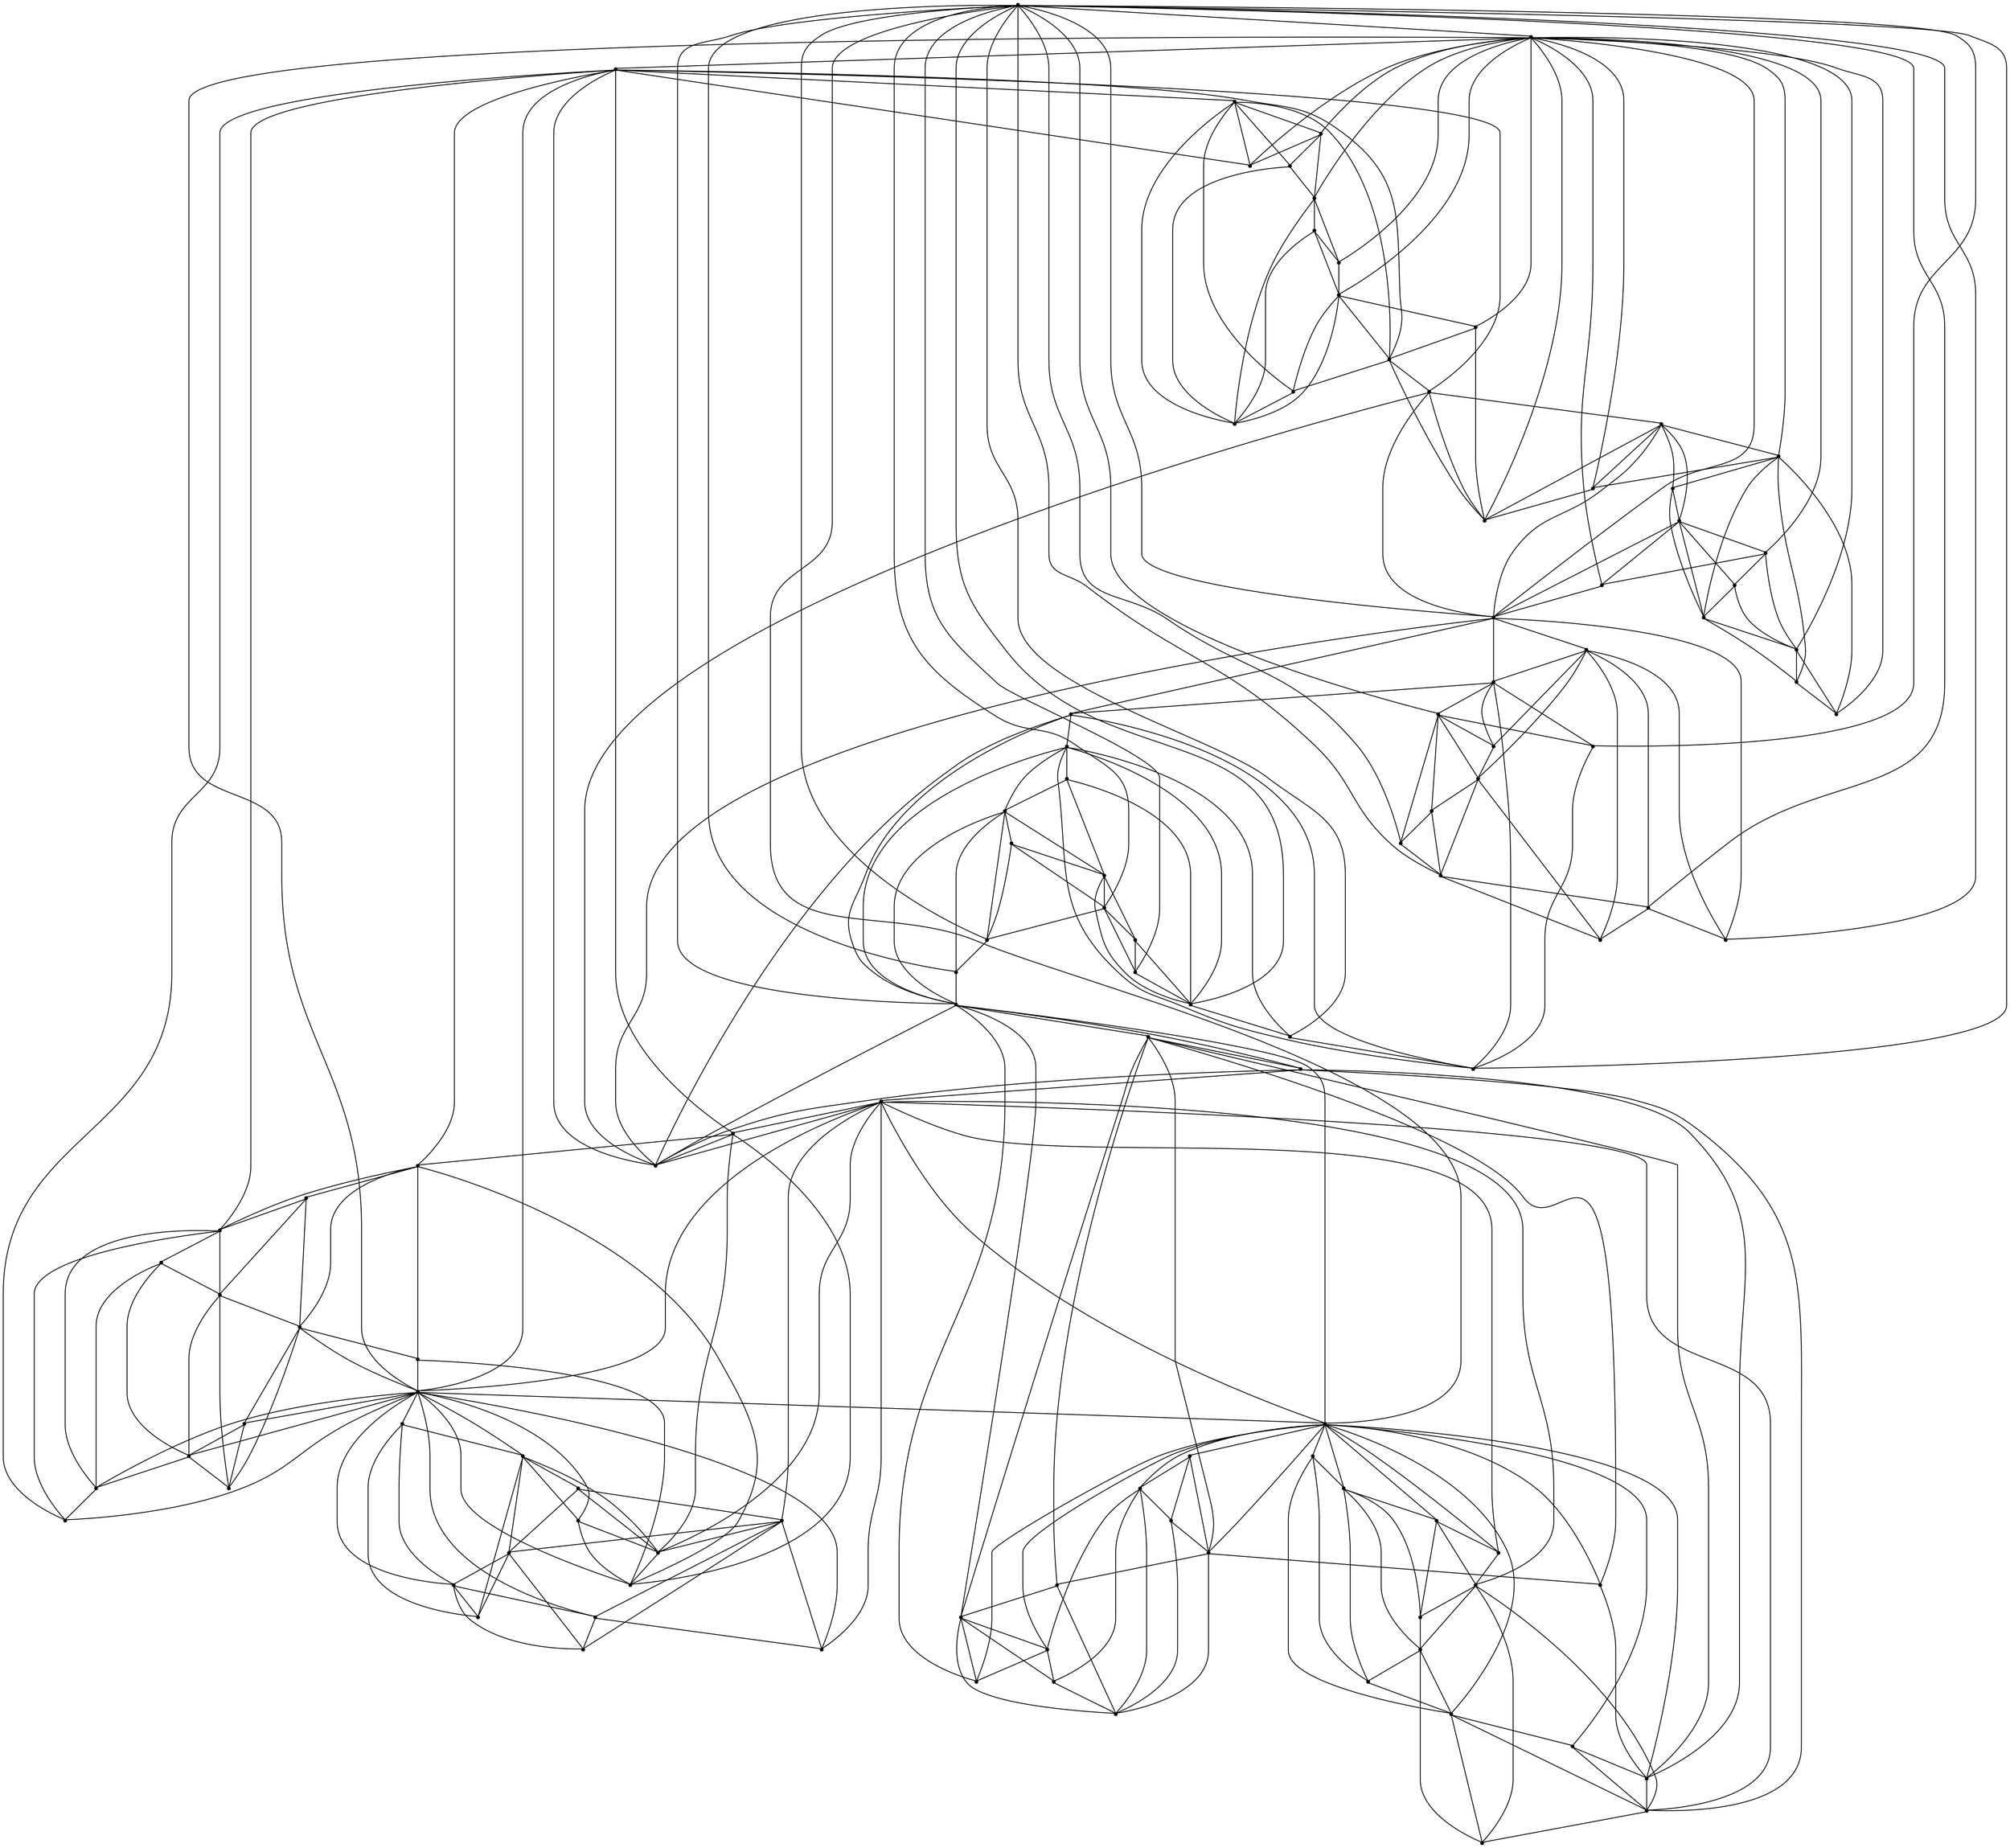 graph {
  node [shape=point,comment="{\"directed\":false,\"doi\":\"10.1007/978-3-642-36763-2_19\",\"figure\":\"5\"}"]

  v0 [pos="1236.9542728284093,649.4700076902077"]
  v1 [pos="1566.4417699261212,978.7738308458378"]
  v2 [pos="1236.9542728284093,1308.077940150586"]
  v3 [pos="907.5292546532414,978.7738626401842"]
  v4 [pos="1405.3881588809818,1147.6764796264283"]
  v5 [pos="1498.8931472736535,1010.4041184884657"]
  v6 [pos="1405.2005948650337,810.6213060815237"]
  v7 [pos="1499.9564341917403,947.5187164915608"]
  v8 [pos="1478.378301217286,964.1466509860444"]
  v9 [pos="1482.8816190764394,923.5150023254844"]
  v10 [pos="1465.931889054542,898.6357990349984"]
  v11 [pos="1478.3783012172862,993.4012650604029"]
  v12 [pos="1482.8816190764394,1034.032913720963"]
  v13 [pos="1465.931889054542,1057.7868515011678"]
  v14 [pos="1481.9434172517563,938.1421821852778"]
  v15 [pos="1481.7557259874939,1019.4054795063979"]
  v16 [pos="1462.5544642843342,942.6429898716298"]
  v17 [pos="1450.1705310441346,922.3897368152034"]
  v18 [pos="1462.5544642843342,1016.0299373303269"]
  v19 [pos="1450.1705310441348,1035.158179231244"]
  v20 [pos="1465.931889054542,972.0227464936958"]
  v21 [pos="1451.2962968847658,978.7738308458379"]
  v22 [pos="1465.931889054542,985.5251695527518"]
  v23 [pos="1464.8059959655964,1075.789827891804"]
  v24 [pos="1464.8059959655964,880.6328385415356"]
  v25 [pos="1471.8111429411333,933.6416288536975"]
  v26 [pos="1469.5594840115564,922.3897368152034"]
  v27 [pos="1471.5609727543263,1023.9062871927499"]
  v28 [pos="1469.3093138247496,1035.158179231244"]
  v29 [pos="1443.4156815037193,963.0213854757635"]
  v30 [pos="1443.4156815037193,994.5265305706838"]
  v31 [pos="1436.5982257924452,978.7738308458379"]
  v32 [pos="1293.4325465938857,765.7391348300268"]
  v33 [pos="1252.7782370096756,772.4902191821689"]
  v34 [pos="1236.9542728284093,779.2413035343109"]
  v35 [pos="1334.0868561780958,751.0491293416078"]
  v36 [pos="1335.2126220187267,1206.498818499186"]
  v37 [pos="1293.432419345571,1191.8088130107672"]
  v38 [pos="1315.9487541447083,749.8615469122449"]
  v39 [pos="1317.1369989078837,1207.623829654695"]
  v40 [pos="1282.174379194317,744.235473715612"]
  v41 [pos="1251.65234392073,737.48438936347"]
  v42 [pos="1293.4325465938855,746.486004736174"]
  v43 [pos="1282.1743791943172,1213.4373623181177"]
  v44 [pos="1251.65234392073,1220.0633041225522"]
  v45 [pos="1293.432419345571,1211.1870856523274"]
  v46 [pos="1292.3066535049402,732.9838360318897"]
  v47 [pos="1292.30665350494,1224.564111808904"]
  v48 [pos="1252.7781097613608,1185.057728658625"]
  v49 [pos="1277.6085824126194,1223.6265601201844"]
  v50 [pos="1277.6085824126194,734.1088471873989"]
  v51 [pos="1268.539595020083,716.9811055664004"]
  v52 [pos="1268.226818662417,1241.566965236967"]
  v53 [pos="1236.9542728284093,1192.934078521048"]
  v54 [pos="1273.105264553466,1204.2482874786242"]
  v55 [pos="1274.2311576424117,753.2996603621696"]
  v56 [pos="1243.7717285396836,1207.623829654695"]
  v57 [pos="1243.7717285396836,749.8615469122449"]
  v58 [pos="1236.9542728284093,764.6138693197458"]
  v59 [pos="1068.770572868683,809.4962949260146"]
  v60 [pos="1205.7443331652605,715.980982603827"]
  v61 [pos="1221.1304358954576,772.4902191821689"]
  v62 [pos="1236.9542728284093,1178.306644306483"]
  v63 [pos="1236.9542728284093,978.7739739203969"]
  v64 [pos="1205.3689506367355,1240.5668422743936"]
  v65 [pos="1068.395190340158,1147.426448885785"]
  v66 [pos="1230.199423287994,749.8615469122449"]
  v67 [pos="1230.199423287994,1207.623829654695"]
  v68 [pos="1221.1303086471428,1185.057728658625"]
  v69 [pos="1222.2562017360888,1220.0633041225522"]
  v70 [pos="1199.739866936951,1204.2482874786242"]
  v71 [pos="1180.4759990629327,1191.8088130107672"]
  v72 [pos="1200.8657600258969,753.2996603621698"]
  v73 [pos="1180.4761263112475,765.7391348300268"]
  v74 [pos="1222.2562017360885,737.48438936347"]
  v75 [pos="1191.7966453850458,1213.3122197704101"]
  v76 [pos="1181.6018921518785,1224.5641118089043"]
  v77 [pos="1191.7967726333607,744.1105855226763"]
  v78 [pos="1181.6018921518785,732.9838360318897"]
  v79 [pos="1156.8340256714791,749.8615469122449"]
  v80 [pos="1157.95979151211,1207.6238296546953"]
  v81 [pos="1180.4759990629327,1211.0619431046198"]
  v82 [pos="1196.3624421667434,1223.4388462986233"]
  v83 [pos="1196.3625694150583,733.9213877206093"]
  v84 [pos="1180.4761263112475,746.3608621884664"]
  v85 [pos="1139.8216894787229,1206.498818499186"]
  v86 [pos="1138.6959236380917,751.049129341608"]
  v87 [pos="1030.5554703239582,963.0214172701101"]
  v88 [pos="1023.7380782368411,922.38976860955"]
  v89 [pos="1038.3736067824602,978.3989437066051"]
  v90 [pos="1030.5554703239582,994.5265623650303"]
  v91 [pos="1022.6122487720528,978.7738626401842"]
  v92 [pos="1002.3476365266496,933.6416606480441"]
  v93 [pos="991.0895327512383,923.5147797650593"]
  v94 [pos="1011.3541449966415,941.5177561556952"]
  v95 [pos="995.5927869862343,964.1464284256192"]
  v96 [pos="1002.0974663398428,1023.9063189870963"]
  v97 [pos="991.0895327512383,1034.0329455153094"]
  v98 [pos="1011.3541449966415,1014.9049579691641"]
  v99 [pos="995.5927869862343,993.4012968547495"]
  v100 [pos="1004.5992318320689,922.38976860955"]
  v101 [pos="1007.9767202264339,899.761096339626"]
  v102 [pos="992.2153622160266,938.1422139796241"]
  v103 [pos="975.078004554024,947.1438293523281"]
  v104 [pos="991.9651284050624,1019.4055113007444"]
  v105 [pos="974.0147176359374,1010.0289769944612"]
  v106 [pos="1023.7380782368411,1035.1582110255904"]
  v107 [pos="1004.3490616452619,1035.1582110255904"]
  v108 [pos="1007.9767202264339,1058.9121488057954"]
  v109 [pos="1009.1024860670649,881.7581040518166"]
  v110 [pos="1009.1024860670649,1076.9148708416596"]
  v111 [pos="1007.9767202264338,972.0227782880422"]
  v112 [pos="1007.9767202264339,985.5249469923264"]

  v0 -- v1 [id="-1",pos="1236.9542728284093,649.4700076902077 1399.0878403208685,690.1850847159062 1525.7123838362063,816.739174229361 1566.4417699261212,978.7738308458378"]
  v3 -- v65 [id="-2",pos="907.5292546532414,978.7738626401842 1068.395190340158,1147.426448885785 1068.395190340158,1147.426448885785 1068.395190340158,1147.426448885785"]
  v3 -- v59 [id="-3",pos="907.5292546532414,978.7738626401842 1068.770572868683,809.4962949260146 1068.770572868683,809.4962949260146 1068.770572868683,809.4962949260146"]
  v3 -- v103 [id="-4",pos="907.5292546532414,978.7738626401842 975.078004554024,947.1438293523281 975.078004554024,947.1438293523281 975.078004554024,947.1438293523281"]
  v3 -- v105 [id="-5",pos="907.5292546532414,978.7738626401842 974.0147176359374,1010.0289769944612 974.0147176359374,1010.0289769944612 974.0147176359374,1010.0289769944612"]
  v105 -- v99 [id="-6",pos="974.0147176359374,1010.0289769944612 995.5927869862343,993.4012968547495 995.5927869862343,993.4012968547495 995.5927869862343,993.4012968547495"]
  v105 -- v97 [id="-7",pos="974.0147176359374,1010.0289769944612 991.0895327512383,1034.0329455153094 991.0895327512383,1034.0329455153094 991.0895327512383,1034.0329455153094"]
  v97 -- v108 [id="-8",pos="991.0895327512383,1034.0329455153094 1007.9767202264339,1058.9121488057954 1007.9767202264339,1058.9121488057954 1007.9767202264339,1058.9121488057954"]
  v103 -- v93 [id="-9",pos="975.078004554024,947.1438293523281 991.0895327512383,923.5147797650593 991.0895327512383,923.5147797650593 991.0895327512383,923.5147797650593"]
  v93 -- v101 [id="-10",pos="991.0895327512383,923.5147797650593 1007.9767202264339,899.761096339626 1007.9767202264339,899.761096339626 1007.9767202264339,899.761096339626"]
  v103 -- v95 [id="-11",pos="975.078004554024,947.1438293523281 995.5927869862343,964.1464284256192 995.5927869862343,964.1464284256192 995.5927869862343,964.1464284256192"]
  v97 -- v104 [id="-12",pos="991.0895327512383,1034.0329455153094 991.9651284050624,1019.4055113007444 991.9651284050624,1019.4055113007444 991.9651284050624,1019.4055113007444"]
  v104 -- v99 [id="-13",pos="991.9651284050624,1019.4055113007444 995.5927869862343,993.4012968547495 995.5927869862343,993.4012968547495 995.5927869862343,993.4012968547495"]
  v93 -- v102 [id="-14",pos="991.0895327512383,923.5147797650593 992.2153622160266,938.1422139796241 992.2153622160266,938.1422139796241 992.2153622160266,938.1422139796241"]
  v102 -- v95 [id="-15",pos="992.2153622160266,938.1422139796241 995.5927869862343,964.1464284256192 995.5927869862343,964.1464284256192 995.5927869862343,964.1464284256192"]
  v93 -- v3 [id="-16",pos="991.0895327512383,923.5147797650593 907.5292546532414,978.7738626401842 907.5292546532414,978.7738626401842 907.5292546532414,978.7738626401842"]
  v97 -- v3 [id="-17",pos="991.0895327512383,1034.0329455153094 907.5292546532414,978.7738626401842 907.5292546532414,978.7738626401842 907.5292546532414,978.7738626401842"]
  v99 -- v112 [id="-18",pos="995.5927869862343,993.4012968547495 1007.9767202264339,985.5249469923264 1007.9767202264339,985.5249469923264 1007.9767202264339,985.5249469923264"]
  v112 -- v91 [id="-19",pos="1007.9767202264339,985.5249469923264 1022.6122487720528,978.7738626401842 1022.6122487720528,978.7738626401842 1022.6122487720528,978.7738626401842"]
  v95 -- v111 [id="-20",pos="995.5927869862343,964.1464284256192 1007.9767202264338,972.0227782880422 1007.9767202264338,972.0227782880422 1007.9767202264338,972.0227782880422"]
  v111 -- v91 [id="-21",pos="1007.9767202264338,972.0227782880422 1022.6122487720528,978.7738626401842 1022.6122487720528,978.7738626401842 1022.6122487720528,978.7738626401842"]
  v99 -- v98 [id="-22",pos="995.5927869862343,993.4012968547495 1011.3541449966415,1014.9049579691641 1011.3541449966415,1014.9049579691641 1011.3541449966415,1014.9049579691641"]
  v98 -- v106 [id="-23",pos="1011.3541449966415,1014.9049579691641 1023.7380782368411,1035.1582110255904 1023.7380782368411,1035.1582110255904 1023.7380782368411,1035.1582110255904"]
  v95 -- v94 [id="-24",pos="995.5927869862343,964.1464284256192 1011.3541449966415,941.5177561556952 1011.3541449966415,941.5177561556952 1011.3541449966415,941.5177561556952"]
  v94 -- v88 [id="-25",pos="1011.3541449966415,941.5177561556952 1023.7380782368411,922.38976860955 1023.7380782368411,922.38976860955 1023.7380782368411,922.38976860955"]
  v99 -- v3 [id="-26",pos="995.5927869862343,993.4012968547495 907.5292546532414,978.7738626401842 907.5292546532414,978.7738626401842 907.5292546532414,978.7738626401842"]
  v95 -- v3 [id="-27",pos="995.5927869862343,964.1464284256192 907.5292546532414,978.7738626401842 907.5292546532414,978.7738626401842 907.5292546532414,978.7738626401842"]
  v110 -- v65 [id="-28",pos="1009.1024860670649,1076.9148708416596 1068.395190340158,1147.426448885785 1068.395190340158,1147.426448885785 1068.395190340158,1147.426448885785"]
  v108 -- v110 [id="-29",pos="1007.9767202264339,1058.9121488057954 1009.1024860670649,1076.9148708416596 1009.1024860670649,1076.9148708416596 1009.1024860670649,1076.9148708416596"]
  v108 -- v107 [id="-30",pos="1007.9767202264339,1058.9121488057954 1004.3490616452619,1035.1582110255904 1004.3490616452619,1035.1582110255904 1004.3490616452619,1035.1582110255904"]
  v107 -- v96 [id="-31",pos="1004.3490616452619,1035.1582110255904 1002.0974663398428,1023.9063189870963 1002.0974663398428,1023.9063189870963 1002.0974663398428,1023.9063189870963"]
  v96 -- v99 [id="-32",pos="1002.0974663398428,1023.9063189870963 995.5927869862343,993.4012968547495 995.5927869862343,993.4012968547495 995.5927869862343,993.4012968547495"]
  v112 -- v3 [id="-33",pos="1007.9767202264339,985.5249469923264 907.5292546532414,978.7738626401842 907.5292546532414,978.7738626401842 907.5292546532414,978.7738626401842"]
  v112 -- v90 [id="-34",pos="1007.9767202264339,985.5249469923264 1030.5554703239582,994.5265623650303 1030.5554703239582,994.5265623650303 1030.5554703239582,994.5265623650303"]
  v111 -- v3 [id="-35",pos="1007.9767202264338,972.0227782880422 907.5292546532414,978.7738626401842 907.5292546532414,978.7738626401842 907.5292546532414,978.7738626401842"]
  v111 -- v87 [id="-36",pos="1007.9767202264338,972.0227782880422 1030.5554703239582,963.0214172701101 1030.5554703239582,963.0214172701101 1030.5554703239582,963.0214172701101"]
  v101 -- v100 [id="-37",pos="1007.9767202264339,899.761096339626 1004.5992318320689,922.38976860955 1004.5992318320689,922.38976860955 1004.5992318320689,922.38976860955"]
  v100 -- v92 [id="-38",pos="1004.5992318320689,922.38976860955 1002.3476365266496,933.6416606480441 1002.3476365266496,933.6416606480441 1002.3476365266496,933.6416606480441"]
  v92 -- v95 [id="-39",pos="1002.3476365266496,933.6416606480441 995.5927869862343,964.1464284256192 995.5927869862343,964.1464284256192 995.5927869862343,964.1464284256192"]
  v101 -- v109 [id="-40",pos="1007.9767202264339,899.761096339626 1009.1024860670649,881.7581040518166 1009.1024860670649,881.7581040518166 1009.1024860670649,881.7581040518166"]
  v101 -- v3 [id="-41",pos="1007.9767202264339,899.761096339626 907.5292546532414,978.7738626401842 907.5292546532414,978.7738626401842 907.5292546532414,978.7738626401842"]
  v109 -- v59 [id="-42",pos="1009.1024860670649,881.7581040518166 1068.770572868683,809.4962949260146 1068.770572868683,809.4962949260146 1068.770572868683,809.4962949260146"]
  v109 -- v3 [id="-43",pos="1009.1024860670649,881.7581040518166 907.5292546532414,978.7738626401842 907.5292546532414,978.7738626401842 907.5292546532414,978.7738626401842"]
  v110 -- v106 [id="-44",pos="1009.1024860670649,1076.9148708416596 1023.7380782368411,1035.1582110255904 1023.7380782368411,1035.1582110255904 1023.7380782368411,1035.1582110255904"]
  v110 -- v3 [id="-45",pos="1009.1024860670649,1076.9148708416596 907.5292546532414,978.7738626401842 907.5292546532414,978.7738626401842 907.5292546532414,978.7738626401842"]
  v108 -- v3 [id="-46",pos="1007.9767202264339,1058.9121488057954 907.5292546532414,978.7738626401842 907.5292546532414,978.7738626401842 907.5292546532414,978.7738626401842"]
  v109 -- v88 [id="-47",pos="1009.1024860670649,881.7581040518166 1023.7380782368411,922.38976860955 1023.7380782368411,922.38976860955 1023.7380782368411,922.38976860955"]
  v91 -- v3 [id="-48",pos="1022.6122487720528,978.7738626401842 907.5292546532414,978.7738626401842 907.5292546532414,978.7738626401842 907.5292546532414,978.7738626401842"]
  v91 -- v89 [id="-49",pos="1022.6122487720528,978.7738626401842 1038.3736067824602,978.3989437066051 1038.3736067824602,978.3989437066051 1038.3736067824602,978.3989437066051"]
  v91 -- v90 [id="-50",pos="1022.6122487720528,978.7738626401842 1030.5554703239582,994.5265623650303 1030.5554703239582,994.5265623650303 1030.5554703239582,994.5265623650303"]
  v106 -- v65 [id="-51",pos="1023.7380782368411,1035.1582110255904 1068.395190340158,1147.426448885785 1068.395190340158,1147.426448885785 1068.395190340158,1147.426448885785"]
  v106 -- v108 [id="-52",pos="1023.7380782368411,1035.1582110255904 1007.9767202264339,1058.9121488057954 1007.9767202264339,1058.9121488057954 1007.9767202264339,1058.9121488057954"]
  v106 -- v107 [id="-53",pos="1023.7380782368411,1035.1582110255904 1004.3490616452619,1035.1582110255904 1004.3490616452619,1035.1582110255904 1004.3490616452619,1035.1582110255904"]
  v107 -- v97 [id="-54",pos="1004.3490616452619,1035.1582110255904 991.0895327512383,1034.0329455153094 991.0895327512383,1034.0329455153094 991.0895327512383,1034.0329455153094"]
  v106 -- v90 [id="-55",pos="1023.7380782368411,1035.1582110255904 1030.5554703239582,994.5265623650303 1030.5554703239582,994.5265623650303 1030.5554703239582,994.5265623650303"]
  v106 -- v96 [id="-56",pos="1023.7380782368411,1035.1582110255904 1002.0974663398428,1023.9063189870963 1002.0974663398428,1023.9063189870963 1002.0974663398428,1023.9063189870963"]
  v96 -- v104 [id="-57",pos="1002.0974663398428,1023.9063189870963 991.9651284050624,1019.4055113007444 991.9651284050624,1019.4055113007444 991.9651284050624,1019.4055113007444"]
  v104 -- v105 [id="-58",pos="991.9651284050624,1019.4055113007444 974.0147176359374,1010.0289769944612 974.0147176359374,1010.0289769944612 974.0147176359374,1010.0289769944612"]
  v88 -- v92 [id="-59",pos="1023.7380782368411,922.38976860955 1002.3476365266496,933.6416606480441 1002.3476365266496,933.6416606480441 1002.3476365266496,933.6416606480441"]
  v92 -- v102 [id="-60",pos="1002.3476365266496,933.6416606480441 992.2153622160266,938.1422139796241 992.2153622160266,938.1422139796241 992.2153622160266,938.1422139796241"]
  v102 -- v103 [id="-61",pos="992.2153622160266,938.1422139796241 975.078004554024,947.1438293523281 975.078004554024,947.1438293523281 975.078004554024,947.1438293523281"]
  v88 -- v87 [id="-62",pos="1023.7380782368411,922.38976860955 1030.5554703239582,963.0214172701101 1030.5554703239582,963.0214172701101 1030.5554703239582,963.0214172701101"]
  v88 -- v101 [id="-63",pos="1023.7380782368411,922.38976860955 1007.9767202264339,899.761096339626 1007.9767202264339,899.761096339626 1007.9767202264339,899.761096339626"]
  v88 -- v100 [id="-64",pos="1023.7380782368411,922.38976860955 1004.5992318320689,922.38976860955 1004.5992318320689,922.38976860955 1004.5992318320689,922.38976860955"]
  v100 -- v93 [id="-65",pos="1004.5992318320689,922.38976860955 991.0895327512383,923.5147797650593 991.0895327512383,923.5147797650593 991.0895327512383,923.5147797650593"]
  v90 -- v65 [id="-66",pos="1030.5554703239582,994.5265623650303 1068.395190340158,1147.426448885785 1068.395190340158,1147.426448885785 1068.395190340158,1147.426448885785"]
  v87 -- v89 [id="-67",pos="1030.5554703239582,963.0214172701101 1038.3736067824602,978.3989437066051 1038.3736067824602,978.3989437066051 1038.3736067824602,978.3989437066051"]
  v90 -- v99 [id="-68",pos="1030.5554703239582,994.5265623650303 995.5927869862343,993.4012968547495 995.5927869862343,993.4012968547495 995.5927869862343,993.4012968547495"]
  v90 -- v98 [id="-69",pos="1030.5554703239582,994.5265623650303 1011.3541449966415,1014.9049579691641 1011.3541449966415,1014.9049579691641 1011.3541449966415,1014.9049579691641"]
  v98 -- v96 [id="-70",pos="1011.3541449966415,1014.9049579691641 1002.0974663398428,1023.9063189870963 1002.0974663398428,1023.9063189870963 1002.0974663398428,1023.9063189870963"]
  v96 -- v97 [id="-71",pos="1002.0974663398428,1023.9063189870963 991.0895327512383,1034.0329455153094 991.0895327512383,1034.0329455153094 991.0895327512383,1034.0329455153094"]
  v87 -- v95 [id="-72",pos="1030.5554703239582,963.0214172701101 995.5927869862343,964.1464284256192 995.5927869862343,964.1464284256192 995.5927869862343,964.1464284256192"]
  v87 -- v94 [id="-73",pos="1030.5554703239582,963.0214172701101 1011.3541449966415,941.5177561556952 1011.3541449966415,941.5177561556952 1011.3541449966415,941.5177561556952"]
  v94 -- v92 [id="-74",pos="1011.3541449966415,941.5177561556952 1002.3476365266496,933.6416606480441 1002.3476365266496,933.6416606480441 1002.3476365266496,933.6416606480441"]
  v92 -- v93 [id="-75",pos="1002.3476365266496,933.6416606480441 991.0895327512383,923.5147797650593 991.0895327512383,923.5147797650593 991.0895327512383,923.5147797650593"]
  v87 -- v91 [id="-76",pos="1030.5554703239582,963.0214172701101 1022.6122487720528,978.7738626401842 1022.6122487720528,978.7738626401842 1022.6122487720528,978.7738626401842"]
  v89 -- v63 [id="-77",pos="1038.3736067824602,978.3989437066051 1236.9542728284093,978.7739739203969 1236.9542728284093,978.7739739203969 1236.9542728284093,978.7739739203969"]
  v63 -- v31 [id="-78",pos="1236.9542728284093,978.7739739203969 1436.5982257924452,978.7738308458379 1436.5982257924452,978.7738308458379 1436.5982257924452,978.7738308458379"]
  v89 -- v65 [id="-79",pos="1038.3736067824602,978.3989437066051 1068.395190340158,1147.426448885785 1068.395190340158,1147.426448885785 1068.395190340158,1147.426448885785"]
  v89 -- v90 [id="-80",pos="1038.3736067824602,978.3989437066051 1030.5554703239582,994.5265623650303 1030.5554703239582,994.5265623650303 1030.5554703239582,994.5265623650303"]
  v65 -- v71 [id="-81",pos="1068.395190340158,1147.426448885785 1180.4759990629327,1191.8088130107672 1180.4759990629327,1191.8088130107672 1180.4759990629327,1191.8088130107672"]
  v65 -- v63 [id="-82",pos="1068.395190340158,1147.426448885785 1236.9542728284093,978.7739739203969 1236.9542728284093,978.7739739203969 1236.9542728284093,978.7739739203969"]
  v63 -- v6 [id="-83",pos="1236.9542728284093,978.7739739203969 1405.2005948650337,810.6213060815237 1405.2005948650337,810.6213060815237 1405.2005948650337,810.6213060815237"]
  v65 -- v68 [id="-84",pos="1068.395190340158,1147.426448885785 1221.1303086471428,1185.057728658625 1221.1303086471428,1185.057728658625 1221.1303086471428,1185.057728658625"]
  v65 -- v62 [id="-85",pos="1068.395190340158,1147.426448885785 1236.9542728284093,1178.306644306483 1236.9542728284093,1178.306644306483 1236.9542728284093,1178.306644306483"]
  v59 -- v89 [id="-86",pos="1068.770572868683,809.4962949260146 1038.3736067824602,978.3989437066051 1038.3736067824602,978.3989437066051 1038.3736067824602,978.3989437066051"]
  v59 -- v88 [id="-87",pos="1068.770572868683,809.4962949260146 1023.7380782368411,922.38976860955 1023.7380782368411,922.38976860955 1023.7380782368411,922.38976860955"]
  v59 -- v63 [id="-88",pos="1068.770572868683,809.4962949260146 1236.9542728284093,978.7739739203969 1236.9542728284093,978.7739739203969 1236.9542728284093,978.7739739203969"]
  v63 -- v4 [id="-89",pos="1236.9542728284093,978.7739739203969 1405.3881588809818,1147.6764796264283 1405.3881588809818,1147.6764796264283 1405.3881588809818,1147.6764796264283"]
  v59 -- v87 [id="-90",pos="1068.770572868683,809.4962949260146 1030.5554703239582,963.0214172701101 1030.5554703239582,963.0214172701101 1030.5554703239582,963.0214172701101"]
  v85 -- v2 [id="-91",pos="1139.8216894787229,1206.498818499186 1236.9542728284093,1308.077940150586 1236.9542728284093,1308.077940150586 1236.9542728284093,1308.077940150586"]
  v86 -- v73 [id="-92",pos="1138.6959236380917,751.049129341608 1180.4761263112475,765.7391348300268 1180.4761263112475,765.7391348300268 1180.4761263112475,765.7391348300268"]
  v86 -- v0 [id="-93",pos="1138.6959236380917,751.049129341608 1236.9542728284093,649.4700076902077 1236.9542728284093,649.4700076902077 1236.9542728284093,649.4700076902077"]
  v86 -- v59 [id="-94",pos="1138.6959236380917,751.049129341608 1068.770572868683,809.4962949260146 1068.770572868683,809.4962949260146 1068.770572868683,809.4962949260146"]
  v85 -- v65 [id="-95",pos="1139.8216894787229,1206.498818499186 1068.395190340158,1147.426448885785 1068.395190340158,1147.426448885785 1068.395190340158,1147.426448885785"]
  v85 -- v71 [id="-96",pos="1139.8216894787229,1206.498818499186 1180.4759990629327,1191.8088130107672 1180.4759990629327,1191.8088130107672 1180.4759990629327,1191.8088130107672"]
  v80 -- v81 [id="-97",pos="1157.95979151211,1207.6238296546953 1180.4759990629327,1211.0619431046198 1180.4759990629327,1211.0619431046198 1180.4759990629327,1211.0619431046198"]
  v81 -- v75 [id="-98",pos="1180.4759990629327,1211.0619431046198 1191.7966453850458,1213.3122197704101 1191.7966453850458,1213.3122197704101 1191.7966453850458,1213.3122197704101"]
  v75 -- v69 [id="-99",pos="1191.7966453850458,1213.3122197704101 1222.2562017360888,1220.0633041225522 1222.2562017360888,1220.0633041225522 1222.2562017360888,1220.0633041225522"]
  v80 -- v2 [id="-100",pos="1157.95979151211,1207.6238296546953 1236.9542728284093,1308.077940150586 1236.9542728284093,1308.077940150586 1236.9542728284093,1308.077940150586"]
  v79 -- v84 [id="-101",pos="1156.8340256714791,749.8615469122449 1180.4761263112475,746.3608621884664 1180.4761263112475,746.3608621884664 1180.4761263112475,746.3608621884664"]
  v84 -- v77 [id="-102",pos="1180.4761263112475,746.3608621884664 1191.7967726333607,744.1105855226763 1191.7967726333607,744.1105855226763 1191.7967726333607,744.1105855226763"]
  v77 -- v74 [id="-103",pos="1191.7967726333607,744.1105855226763 1222.2562017360885,737.48438936347 1222.2562017360885,737.48438936347 1222.2562017360885,737.48438936347"]
  v79 -- v0 [id="-104",pos="1156.8340256714791,749.8615469122449 1236.9542728284093,649.4700076902077 1236.9542728284093,649.4700076902077 1236.9542728284093,649.4700076902077"]
  v79 -- v86 [id="-105",pos="1156.8340256714791,749.8615469122449 1138.6959236380917,751.049129341608 1138.6959236380917,751.049129341608 1138.6959236380917,751.049129341608"]
  v80 -- v85 [id="-106",pos="1157.95979151211,1207.6238296546953 1139.8216894787229,1206.498818499186 1139.8216894787229,1206.498818499186 1139.8216894787229,1206.498818499186"]
  v76 -- v2 [id="-107",pos="1181.6018921518785,1224.5641118089043 1236.9542728284093,1308.077940150586 1236.9542728284093,1308.077940150586 1236.9542728284093,1308.077940150586"]
  v71 -- v75 [id="-108",pos="1180.4759990629327,1191.8088130107672 1191.7966453850458,1213.3122197704101 1191.7966453850458,1213.3122197704101 1191.7966453850458,1213.3122197704101"]
  v75 -- v82 [id="-109",pos="1191.7966453850458,1213.3122197704101 1196.3624421667434,1223.4388462986233 1196.3624421667434,1223.4388462986233 1196.3624421667434,1223.4388462986233"]
  v82 -- v64 [id="-110",pos="1196.3624421667434,1223.4388462986233 1205.3689506367355,1240.5668422743936 1205.3689506367355,1240.5668422743936 1205.3689506367355,1240.5668422743936"]
  v73 -- v77 [id="-111",pos="1180.4761263112475,765.7391348300268 1191.7967726333607,744.1105855226763 1191.7967726333607,744.1105855226763 1191.7967726333607,744.1105855226763"]
  v77 -- v83 [id="-112",pos="1191.7967726333607,744.1105855226763 1196.3625694150583,733.9213877206093 1196.3625694150583,733.9213877206093 1196.3625694150583,733.9213877206093"]
  v83 -- v60 [id="-113",pos="1196.3625694150583,733.9213877206093 1205.7443331652605,715.980982603827 1205.7443331652605,715.980982603827 1205.7443331652605,715.980982603827"]
  v73 -- v79 [id="-114",pos="1180.4761263112475,765.7391348300268 1156.8340256714791,749.8615469122449 1156.8340256714791,749.8615469122449 1156.8340256714791,749.8615469122449"]
  v73 -- v61 [id="-115",pos="1180.4761263112475,765.7391348300268 1221.1304358954576,772.4902191821689 1221.1304358954576,772.4902191821689 1221.1304358954576,772.4902191821689"]
  v73 -- v84 [id="-116",pos="1180.4761263112475,765.7391348300268 1180.4761263112475,746.3608621884664 1180.4761263112475,746.3608621884664 1180.4761263112475,746.3608621884664"]
  v84 -- v78 [id="-117",pos="1180.4761263112475,746.3608621884664 1181.6018921518785,732.9838360318897 1181.6018921518785,732.9838360318897 1181.6018921518785,732.9838360318897"]
  v78 -- v0 [id="-118",pos="1181.6018921518785,732.9838360318897 1236.9542728284093,649.4700076902077 1236.9542728284093,649.4700076902077 1236.9542728284093,649.4700076902077"]
  v78 -- v83 [id="-119",pos="1181.6018921518785,732.9838360318897 1196.3625694150583,733.9213877206093 1196.3625694150583,733.9213877206093 1196.3625694150583,733.9213877206093"]
  v83 -- v74 [id="-120",pos="1196.3625694150583,733.9213877206093 1222.2562017360885,737.48438936347 1222.2562017360885,737.48438936347 1222.2562017360885,737.48438936347"]
  v76 -- v82 [id="-121",pos="1181.6018921518785,1224.5641118089043 1196.3624421667434,1223.4388462986233 1196.3624421667434,1223.4388462986233 1196.3624421667434,1223.4388462986233"]
  v82 -- v69 [id="-122",pos="1196.3624421667434,1223.4388462986233 1222.2562017360888,1220.0633041225522 1222.2562017360888,1220.0633041225522 1222.2562017360888,1220.0633041225522"]
  v71 -- v81 [id="-123",pos="1180.4759990629327,1191.8088130107672 1180.4759990629327,1211.0619431046198 1180.4759990629327,1211.0619431046198 1180.4759990629327,1211.0619431046198"]
  v81 -- v76 [id="-124",pos="1180.4759990629327,1211.0619431046198 1181.6018921518785,1224.5641118089043 1181.6018921518785,1224.5641118089043 1181.6018921518785,1224.5641118089043"]
  v71 -- v80 [id="-125",pos="1180.4759990629327,1191.8088130107672 1157.95979151211,1207.6238296546953 1157.95979151211,1207.6238296546953 1157.95979151211,1207.6238296546953"]
  v71 -- v68 [id="-126",pos="1180.4759990629327,1191.8088130107672 1221.1303086471428,1185.057728658625 1221.1303086471428,1185.057728658625 1221.1303086471428,1185.057728658625"]
  v73 -- v59 [id="-127",pos="1180.4761263112475,765.7391348300268 1068.770572868683,809.4962949260146 1068.770572868683,809.4962949260146 1068.770572868683,809.4962949260146"]
  v64 -- v76 [id="-128",pos="1205.3689506367355,1240.5668422743936 1181.6018921518785,1224.5641118089043 1181.6018921518785,1224.5641118089043 1181.6018921518785,1224.5641118089043"]
  v76 -- v80 [id="-129",pos="1181.6018921518785,1224.5641118089043 1157.95979151211,1207.6238296546953 1157.95979151211,1207.6238296546953 1157.95979151211,1207.6238296546953"]
  v60 -- v78 [id="-130",pos="1205.7443331652605,715.980982603827 1181.6018921518785,732.9838360318897 1181.6018921518785,732.9838360318897 1181.6018921518785,732.9838360318897"]
  v78 -- v79 [id="-131",pos="1181.6018921518785,732.9838360318897 1156.8340256714791,749.8615469122449 1156.8340256714791,749.8615469122449 1156.8340256714791,749.8615469122449"]
  v60 -- v74 [id="-132",pos="1205.7443331652605,715.980982603827 1222.2562017360885,737.48438936347 1222.2562017360885,737.48438936347 1222.2562017360885,737.48438936347"]
  v64 -- v69 [id="-133",pos="1205.3689506367355,1240.5668422743936 1222.2562017360888,1220.0633041225522 1222.2562017360888,1220.0633041225522 1222.2562017360888,1220.0633041225522"]
  v68 -- v53 [id="-134",pos="1221.1303086471428,1185.057728658625 1236.9542728284093,1192.934078521048 1236.9542728284093,1192.934078521048 1236.9542728284093,1192.934078521048"]
  v68 -- v62 [id="-135",pos="1221.1303086471428,1185.057728658625 1236.9542728284093,1178.306644306483 1236.9542728284093,1178.306644306483 1236.9542728284093,1178.306644306483"]
  v61 -- v72 [id="-136",pos="1221.1304358954576,772.4902191821689 1200.8657600258969,753.2996603621698 1200.8657600258969,753.2996603621698 1200.8657600258969,753.2996603621698"]
  v72 -- v77 [id="-137",pos="1200.8657600258969,753.2996603621698 1191.7967726333607,744.1105855226763 1191.7967726333607,744.1105855226763 1191.7967726333607,744.1105855226763"]
  v77 -- v78 [id="-138",pos="1191.7967726333607,744.1105855226763 1181.6018921518785,732.9838360318897 1181.6018921518785,732.9838360318897 1181.6018921518785,732.9838360318897"]
  v61 -- v59 [id="-139",pos="1221.1304358954576,772.4902191821689 1068.770572868683,809.4962949260146 1068.770572868683,809.4962949260146 1068.770572868683,809.4962949260146"]
  v61 -- v74 [id="-140",pos="1221.1304358954576,772.4902191821689 1222.2562017360885,737.48438936347 1222.2562017360885,737.48438936347 1222.2562017360885,737.48438936347"]
  v61 -- v58 [id="-141",pos="1221.1304358954576,772.4902191821689 1236.9542728284093,764.6138693197458 1236.9542728284093,764.6138693197458 1236.9542728284093,764.6138693197458"]
  v68 -- v70 [id="-142",pos="1221.1303086471428,1185.057728658625 1199.739866936951,1204.2482874786242 1199.739866936951,1204.2482874786242 1199.739866936951,1204.2482874786242"]
  v70 -- v75 [id="-143",pos="1199.739866936951,1204.2482874786242 1191.7966453850458,1213.3122197704101 1191.7966453850458,1213.3122197704101 1191.7966453850458,1213.3122197704101"]
  v75 -- v76 [id="-144",pos="1191.7966453850458,1213.3122197704101 1181.6018921518785,1224.5641118089043 1181.6018921518785,1224.5641118089043 1181.6018921518785,1224.5641118089043"]
  v68 -- v69 [id="-145",pos="1221.1303086471428,1185.057728658625 1222.2562017360888,1220.0633041225522 1222.2562017360888,1220.0633041225522 1222.2562017360888,1220.0633041225522"]
  v74 -- v0 [id="-146",pos="1222.2562017360885,737.48438936347 1236.9542728284093,649.4700076902077 1236.9542728284093,649.4700076902077 1236.9542728284093,649.4700076902077"]
  v74 -- v66 [id="-147",pos="1222.2562017360885,737.48438936347 1230.199423287994,749.8615469122449 1230.199423287994,749.8615469122449 1230.199423287994,749.8615469122449"]
  v66 -- v58 [id="-148",pos="1230.199423287994,749.8615469122449 1236.9542728284093,764.6138693197458 1236.9542728284093,764.6138693197458 1236.9542728284093,764.6138693197458"]
  v69 -- v67 [id="-149",pos="1222.2562017360888,1220.0633041225522 1230.199423287994,1207.623829654695 1230.199423287994,1207.623829654695 1230.199423287994,1207.623829654695"]
  v67 -- v53 [id="-150",pos="1230.199423287994,1207.623829654695 1236.9542728284093,1192.934078521048 1236.9542728284093,1192.934078521048 1236.9542728284093,1192.934078521048"]
  v74 -- v72 [id="-151",pos="1222.2562017360885,737.48438936347 1200.8657600258969,753.2996603621698 1200.8657600258969,753.2996603621698 1200.8657600258969,753.2996603621698"]
  v72 -- v73 [id="-152",pos="1200.8657600258969,753.2996603621698 1180.4761263112475,765.7391348300268 1180.4761263112475,765.7391348300268 1180.4761263112475,765.7391348300268"]
  v69 -- v70 [id="-153",pos="1222.2562017360888,1220.0633041225522 1199.739866936951,1204.2482874786242 1199.739866936951,1204.2482874786242 1199.739866936951,1204.2482874786242"]
  v70 -- v71 [id="-154",pos="1199.739866936951,1204.2482874786242 1180.4759990629327,1191.8088130107672 1180.4759990629327,1191.8088130107672 1180.4759990629327,1191.8088130107672"]
  v69 -- v2 [id="-155",pos="1222.2562017360888,1220.0633041225522 1236.9542728284093,1308.077940150586 1236.9542728284093,1308.077940150586 1236.9542728284093,1308.077940150586"]
  v67 -- v68 [id="-156",pos="1230.199423287994,1207.623829654695 1221.1303086471428,1185.057728658625 1221.1303086471428,1185.057728658625 1221.1303086471428,1185.057728658625"]
  v67 -- v2 [id="-157",pos="1230.199423287994,1207.623829654695 1236.9542728284093,1308.077940150586 1236.9542728284093,1308.077940150586 1236.9542728284093,1308.077940150586"]
  v66 -- v0 [id="-158",pos="1230.199423287994,749.8615469122449 1236.9542728284093,649.4700076902077 1236.9542728284093,649.4700076902077 1236.9542728284093,649.4700076902077"]
  v66 -- v61 [id="-159",pos="1230.199423287994,749.8615469122449 1221.1304358954576,772.4902191821689 1221.1304358954576,772.4902191821689 1221.1304358954576,772.4902191821689"]
  v2 -- v65 [id="-160",pos="1236.9542728284093,1308.077940150586 1068.395190340158,1147.426448885785 1068.395190340158,1147.426448885785 1068.395190340158,1147.426448885785"]
  v2 -- v4 [id="-161",pos="1236.9542728284093,1308.077940150586 1405.3881588809818,1147.6764796264283 1405.3881588809818,1147.6764796264283 1405.3881588809818,1147.6764796264283"]
  v2 -- v64 [id="-162",pos="1236.9542728284093,1308.077940150586 1205.3689506367355,1240.5668422743936 1205.3689506367355,1240.5668422743936 1205.3689506367355,1240.5668422743936"]
  v2 -- v52 [id="-163",pos="1236.9542728284093,1308.077940150586 1268.226818662417,1241.566965236967 1268.226818662417,1241.566965236967 1268.226818662417,1241.566965236967"]
  v53 -- v2 [id="-164",pos="1236.9542728284093,1192.934078521048 1236.9542728284093,1308.077940150586 1236.9542728284093,1308.077940150586 1236.9542728284093,1308.077940150586"]
  v53 -- v62 [id="-165",pos="1236.9542728284093,1192.934078521048 1236.9542728284093,1178.306644306483 1236.9542728284093,1178.306644306483 1236.9542728284093,1178.306644306483"]
  v62 -- v63 [id="-166",pos="1236.9542728284093,1178.306644306483 1236.9542728284093,978.7739739203969 1236.9542728284093,978.7739739203969 1236.9542728284093,978.7739739203969"]
  v63 -- v34 [id="-167",pos="1236.9542728284093,978.7739739203969 1236.9542728284093,779.2413035343109 1236.9542728284093,779.2413035343109 1236.9542728284093,779.2413035343109"]
  v62 -- v48 [id="-168",pos="1236.9542728284093,1178.306644306483 1252.7781097613608,1185.057728658625 1252.7781097613608,1185.057728658625 1252.7781097613608,1185.057728658625"]
  v62 -- v4 [id="-169",pos="1236.9542728284093,1178.306644306483 1405.3881588809818,1147.6764796264283 1405.3881588809818,1147.6764796264283 1405.3881588809818,1147.6764796264283"]
  v58 -- v33 [id="-170",pos="1236.9542728284093,764.6138693197458 1252.7782370096756,772.4902191821689 1252.7782370096756,772.4902191821689 1252.7782370096756,772.4902191821689"]
  v58 -- v34 [id="-171",pos="1236.9542728284093,764.6138693197458 1236.9542728284093,779.2413035343109 1236.9542728284093,779.2413035343109 1236.9542728284093,779.2413035343109"]
  v34 -- v59 [id="-172",pos="1236.9542728284093,779.2413035343109 1068.770572868683,809.4962949260146 1068.770572868683,809.4962949260146 1068.770572868683,809.4962949260146"]
  v34 -- v61 [id="-173",pos="1236.9542728284093,779.2413035343109 1221.1304358954576,772.4902191821689 1221.1304358954576,772.4902191821689 1221.1304358954576,772.4902191821689"]
  v0 -- v60 [id="-174",pos="1236.9542728284093,649.4700076902077 1205.7443331652605,715.980982603827 1205.7443331652605,715.980982603827 1205.7443331652605,715.980982603827"]
  v58 -- v0 [id="-175",pos="1236.9542728284093,764.6138693197458 1236.9542728284093,649.4700076902077 1236.9542728284093,649.4700076902077 1236.9542728284093,649.4700076902077"]
  v0 -- v51 [id="-176",pos="1236.9542728284093,649.4700076902077 1268.539595020083,716.9811055664004 1268.539595020083,716.9811055664004 1268.539595020083,716.9811055664004"]
  v0 -- v59 [id="-177",pos="1236.9542728284093,649.4700076902077 1068.770572868683,809.4962949260146 1068.770572868683,809.4962949260146 1068.770572868683,809.4962949260146"]
  v0 -- v6 [id="-178",pos="1236.9542728284093,649.4700076902077 1405.2005948650337,810.6213060815237 1405.2005948650337,810.6213060815237 1405.2005948650337,810.6213060815237"]
  v56 -- v48 [id="-179",pos="1243.7717285396836,1207.623829654695 1252.7781097613608,1185.057728658625 1252.7781097613608,1185.057728658625 1252.7781097613608,1185.057728658625"]
  v56 -- v2 [id="-180",pos="1243.7717285396836,1207.623829654695 1236.9542728284093,1308.077940150586 1236.9542728284093,1308.077940150586 1236.9542728284093,1308.077940150586"]
  v57 -- v0 [id="-181",pos="1243.7717285396836,749.8615469122449 1236.9542728284093,649.4700076902077 1236.9542728284093,649.4700076902077 1236.9542728284093,649.4700076902077"]
  v57 -- v33 [id="-182",pos="1243.7717285396836,749.8615469122449 1252.7782370096756,772.4902191821689 1252.7782370096756,772.4902191821689 1252.7782370096756,772.4902191821689"]
  v41 -- v0 [id="-183",pos="1251.65234392073,737.48438936347 1236.9542728284093,649.4700076902077 1236.9542728284093,649.4700076902077 1236.9542728284093,649.4700076902077"]
  v41 -- v55 [id="-184",pos="1251.65234392073,737.48438936347 1274.2311576424117,753.2996603621696 1274.2311576424117,753.2996603621696 1274.2311576424117,753.2996603621696"]
  v55 -- v32 [id="-185",pos="1274.2311576424117,753.2996603621696 1293.4325465938857,765.7391348300268 1293.4325465938857,765.7391348300268 1293.4325465938857,765.7391348300268"]
  v41 -- v57 [id="-186",pos="1251.65234392073,737.48438936347 1243.7717285396836,749.8615469122449 1243.7717285396836,749.8615469122449 1243.7717285396836,749.8615469122449"]
  v57 -- v58 [id="-187",pos="1243.7717285396836,749.8615469122449 1236.9542728284093,764.6138693197458 1236.9542728284093,764.6138693197458 1236.9542728284093,764.6138693197458"]
  v44 -- v54 [id="-188",pos="1251.65234392073,1220.0633041225522 1273.105264553466,1204.2482874786242 1273.105264553466,1204.2482874786242 1273.105264553466,1204.2482874786242"]
  v54 -- v37 [id="-189",pos="1273.105264553466,1204.2482874786242 1293.432419345571,1191.8088130107672 1293.432419345571,1191.8088130107672 1293.432419345571,1191.8088130107672"]
  v44 -- v56 [id="-190",pos="1251.65234392073,1220.0633041225522 1243.7717285396836,1207.623829654695 1243.7717285396836,1207.623829654695 1243.7717285396836,1207.623829654695"]
  v56 -- v53 [id="-191",pos="1243.7717285396836,1207.623829654695 1236.9542728284093,1192.934078521048 1236.9542728284093,1192.934078521048 1236.9542728284093,1192.934078521048"]
  v44 -- v2 [id="-192",pos="1251.65234392073,1220.0633041225522 1236.9542728284093,1308.077940150586 1236.9542728284093,1308.077940150586 1236.9542728284093,1308.077940150586"]
  v48 -- v4 [id="-193",pos="1252.7781097613608,1185.057728658625 1405.3881588809818,1147.6764796264283 1405.3881588809818,1147.6764796264283 1405.3881588809818,1147.6764796264283"]
  v33 -- v55 [id="-194",pos="1252.7782370096756,772.4902191821689 1274.2311576424117,753.2996603621696 1274.2311576424117,753.2996603621696 1274.2311576424117,753.2996603621696"]
  v55 -- v40 [id="-195",pos="1274.2311576424117,753.2996603621696 1282.174379194317,744.235473715612 1282.174379194317,744.235473715612 1282.174379194317,744.235473715612"]
  v40 -- v46 [id="-196",pos="1282.174379194317,744.235473715612 1292.3066535049402,732.9838360318897 1292.3066535049402,732.9838360318897 1292.3066535049402,732.9838360318897"]
  v33 -- v41 [id="-197",pos="1252.7782370096756,772.4902191821689 1251.65234392073,737.48438936347 1251.65234392073,737.48438936347 1251.65234392073,737.48438936347"]
  v33 -- v34 [id="-198",pos="1252.7782370096756,772.4902191821689 1236.9542728284093,779.2413035343109 1236.9542728284093,779.2413035343109 1236.9542728284093,779.2413035343109"]
  v48 -- v44 [id="-199",pos="1252.7781097613608,1185.057728658625 1251.65234392073,1220.0633041225522 1251.65234392073,1220.0633041225522 1251.65234392073,1220.0633041225522"]
  v48 -- v54 [id="-200",pos="1252.7781097613608,1185.057728658625 1273.105264553466,1204.2482874786242 1273.105264553466,1204.2482874786242 1273.105264553466,1204.2482874786242"]
  v54 -- v43 [id="-201",pos="1273.105264553466,1204.2482874786242 1282.1743791943172,1213.4373623181177 1282.1743791943172,1213.4373623181177 1282.1743791943172,1213.4373623181177"]
  v43 -- v47 [id="-202",pos="1282.1743791943172,1213.4373623181177 1292.30665350494,1224.564111808904 1292.30665350494,1224.564111808904 1292.30665350494,1224.564111808904"]
  v48 -- v53 [id="-203",pos="1252.7781097613608,1185.057728658625 1236.9542728284093,1192.934078521048 1236.9542728284093,1192.934078521048 1236.9542728284093,1192.934078521048"]
  v51 -- v41 [id="-204",pos="1268.539595020083,716.9811055664004 1251.65234392073,737.48438936347 1251.65234392073,737.48438936347 1251.65234392073,737.48438936347"]
  v52 -- v47 [id="-205",pos="1268.226818662417,1241.566965236967 1292.30665350494,1224.564111808904 1292.30665350494,1224.564111808904 1292.30665350494,1224.564111808904"]
  v47 -- v39 [id="-206",pos="1292.30665350494,1224.564111808904 1317.1369989078837,1207.623829654695 1317.1369989078837,1207.623829654695 1317.1369989078837,1207.623829654695"]
  v51 -- v46 [id="-207",pos="1268.539595020083,716.9811055664004 1292.3066535049402,732.9838360318897 1292.3066535049402,732.9838360318897 1292.3066535049402,732.9838360318897"]
  v46 -- v38 [id="-208",pos="1292.3066535049402,732.9838360318897 1315.9487541447083,749.8615469122449 1315.9487541447083,749.8615469122449 1315.9487541447083,749.8615469122449"]
  v52 -- v44 [id="-209",pos="1268.226818662417,1241.566965236967 1251.65234392073,1220.0633041225522 1251.65234392073,1220.0633041225522 1251.65234392073,1220.0633041225522"]
  v37 -- v4 [id="-210",pos="1293.432419345571,1191.8088130107672 1405.3881588809818,1147.6764796264283 1405.3881588809818,1147.6764796264283 1405.3881588809818,1147.6764796264283"]
  v32 -- v42 [id="-211",pos="1293.4325465938857,765.7391348300268 1293.4325465938855,746.486004736174 1293.4325465938855,746.486004736174 1293.4325465938855,746.486004736174"]
  v42 -- v46 [id="-212",pos="1293.4325465938855,746.486004736174 1292.3066535049402,732.9838360318897 1292.3066535049402,732.9838360318897 1292.3066535049402,732.9838360318897"]
  v32 -- v38 [id="-213",pos="1293.4325465938857,765.7391348300268 1315.9487541447083,749.8615469122449 1315.9487541447083,749.8615469122449 1315.9487541447083,749.8615469122449"]
  v32 -- v33 [id="-214",pos="1293.4325465938857,765.7391348300268 1252.7782370096756,772.4902191821689 1252.7782370096756,772.4902191821689 1252.7782370096756,772.4902191821689"]
  v46 -- v50 [id="-215",pos="1292.3066535049402,732.9838360318897 1277.6085824126194,734.1088471873989 1277.6085824126194,734.1088471873989 1277.6085824126194,734.1088471873989"]
  v50 -- v41 [id="-216",pos="1277.6085824126194,734.1088471873989 1251.65234392073,737.48438936347 1251.65234392073,737.48438936347 1251.65234392073,737.48438936347"]
  v37 -- v43 [id="-217",pos="1293.432419345571,1191.8088130107672 1282.1743791943172,1213.4373623181177 1282.1743791943172,1213.4373623181177 1282.1743791943172,1213.4373623181177"]
  v43 -- v49 [id="-218",pos="1282.1743791943172,1213.4373623181177 1277.6085824126194,1223.6265601201844 1277.6085824126194,1223.6265601201844 1277.6085824126194,1223.6265601201844"]
  v49 -- v52 [id="-219",pos="1277.6085824126194,1223.6265601201844 1268.226818662417,1241.566965236967 1268.226818662417,1241.566965236967 1268.226818662417,1241.566965236967"]
  v32 -- v40 [id="-220",pos="1293.4325465938857,765.7391348300268 1282.174379194317,744.235473715612 1282.174379194317,744.235473715612 1282.174379194317,744.235473715612"]
  v40 -- v50 [id="-221",pos="1282.174379194317,744.235473715612 1277.6085824126194,734.1088471873989 1277.6085824126194,734.1088471873989 1277.6085824126194,734.1088471873989"]
  v50 -- v51 [id="-222",pos="1277.6085824126194,734.1088471873989 1268.539595020083,716.9811055664004 1268.539595020083,716.9811055664004 1268.539595020083,716.9811055664004"]
  v47 -- v49 [id="-223",pos="1292.30665350494,1224.564111808904 1277.6085824126194,1223.6265601201844 1277.6085824126194,1223.6265601201844 1277.6085824126194,1223.6265601201844"]
  v49 -- v44 [id="-224",pos="1277.6085824126194,1223.6265601201844 1251.65234392073,1220.0633041225522 1251.65234392073,1220.0633041225522 1251.65234392073,1220.0633041225522"]
  v47 -- v2 [id="-225",pos="1292.30665350494,1224.564111808904 1236.9542728284093,1308.077940150586 1236.9542728284093,1308.077940150586 1236.9542728284093,1308.077940150586"]
  v37 -- v39 [id="-226",pos="1293.432419345571,1191.8088130107672 1317.1369989078837,1207.623829654695 1317.1369989078837,1207.623829654695 1317.1369989078837,1207.623829654695"]
  v37 -- v48 [id="-227",pos="1293.432419345571,1191.8088130107672 1252.7781097613608,1185.057728658625 1252.7781097613608,1185.057728658625 1252.7781097613608,1185.057728658625"]
  v37 -- v45 [id="-228",pos="1293.432419345571,1191.8088130107672 1293.432419345571,1211.1870856523274 1293.432419345571,1211.1870856523274 1293.432419345571,1211.1870856523274"]
  v45 -- v47 [id="-229",pos="1293.432419345571,1211.1870856523274 1292.30665350494,1224.564111808904 1292.30665350494,1224.564111808904 1292.30665350494,1224.564111808904"]
  v46 -- v0 [id="-230",pos="1292.3066535049402,732.9838360318897 1236.9542728284093,649.4700076902077 1236.9542728284093,649.4700076902077 1236.9542728284093,649.4700076902077"]
  v38 -- v35 [id="-231",pos="1315.9487541447083,749.8615469122449 1334.0868561780958,751.0491293416078 1334.0868561780958,751.0491293416078 1334.0868561780958,751.0491293416078"]
  v39 -- v45 [id="-232",pos="1317.1369989078837,1207.623829654695 1293.432419345571,1211.1870856523274 1293.432419345571,1211.1870856523274 1293.432419345571,1211.1870856523274"]
  v45 -- v43 [id="-233",pos="1293.432419345571,1211.1870856523274 1282.1743791943172,1213.4373623181177 1282.1743791943172,1213.4373623181177 1282.1743791943172,1213.4373623181177"]
  v43 -- v44 [id="-234",pos="1282.1743791943172,1213.4373623181177 1251.65234392073,1220.0633041225522 1251.65234392073,1220.0633041225522 1251.65234392073,1220.0633041225522"]
  v38 -- v42 [id="-235",pos="1315.9487541447083,749.8615469122449 1293.4325465938855,746.486004736174 1293.4325465938855,746.486004736174 1293.4325465938855,746.486004736174"]
  v42 -- v40 [id="-236",pos="1293.4325465938855,746.486004736174 1282.174379194317,744.235473715612 1282.174379194317,744.235473715612 1282.174379194317,744.235473715612"]
  v40 -- v41 [id="-237",pos="1282.174379194317,744.235473715612 1251.65234392073,737.48438936347 1251.65234392073,737.48438936347 1251.65234392073,737.48438936347"]
  v39 -- v36 [id="-238",pos="1317.1369989078837,1207.623829654695 1335.2126220187267,1206.498818499186 1335.2126220187267,1206.498818499186 1335.2126220187267,1206.498818499186"]
  v39 -- v2 [id="-239",pos="1317.1369989078837,1207.623829654695 1236.9542728284093,1308.077940150586 1236.9542728284093,1308.077940150586 1236.9542728284093,1308.077940150586"]
  v38 -- v0 [id="-240",pos="1315.9487541447083,749.8615469122449 1236.9542728284093,649.4700076902077 1236.9542728284093,649.4700076902077 1236.9542728284093,649.4700076902077"]
  v35 -- v32 [id="-241",pos="1334.0868561780958,751.0491293416078 1293.4325465938857,765.7391348300268 1293.4325465938857,765.7391348300268 1293.4325465938857,765.7391348300268"]
  v35 -- v6 [id="-242",pos="1334.0868561780958,751.0491293416078 1405.2005948650337,810.6213060815237 1405.2005948650337,810.6213060815237 1405.2005948650337,810.6213060815237"]
  v36 -- v4 [id="-243",pos="1335.2126220187267,1206.498818499186 1405.3881588809818,1147.6764796264283 1405.3881588809818,1147.6764796264283 1405.3881588809818,1147.6764796264283"]
  v36 -- v2 [id="-244",pos="1335.2126220187267,1206.498818499186 1236.9542728284093,1308.077940150586 1236.9542728284093,1308.077940150586 1236.9542728284093,1308.077940150586"]
  v36 -- v37 [id="-245",pos="1335.2126220187267,1206.498818499186 1293.432419345571,1191.8088130107672 1293.432419345571,1191.8088130107672 1293.432419345571,1191.8088130107672"]
  v35 -- v0 [id="-246",pos="1334.0868561780958,751.0491293416078 1236.9542728284093,649.4700076902077 1236.9542728284093,649.4700076902077 1236.9542728284093,649.4700076902077"]
  v4 -- v30 [id="-247",pos="1405.3881588809818,1147.6764796264283 1443.4156815037193,994.5265305706838 1443.4156815037193,994.5265305706838 1443.4156815037193,994.5265305706838"]
  v4 -- v31 [id="-248",pos="1405.3881588809818,1147.6764796264283 1436.5982257924452,978.7738308458379 1436.5982257924452,978.7738308458379 1436.5982257924452,978.7738308458379"]
  v4 -- v19 [id="-249",pos="1405.3881588809818,1147.6764796264283 1450.1705310441348,1035.158179231244 1450.1705310441348,1035.158179231244 1450.1705310441348,1035.158179231244"]
  v6 -- v34 [id="-250",pos="1405.2005948650337,810.6213060815237 1236.9542728284093,779.2413035343109 1236.9542728284093,779.2413035343109 1236.9542728284093,779.2413035343109"]
  v6 -- v33 [id="-251",pos="1405.2005948650337,810.6213060815237 1252.7782370096756,772.4902191821689 1252.7782370096756,772.4902191821689 1252.7782370096756,772.4902191821689"]
  v6 -- v32 [id="-252",pos="1405.2005948650337,810.6213060815237 1293.4325465938857,765.7391348300268 1293.4325465938857,765.7391348300268 1293.4325465938857,765.7391348300268"]
  v31 -- v29 [id="-253",pos="1436.5982257924452,978.7738308458379 1443.4156815037193,963.0213854757635 1443.4156815037193,963.0213854757635 1443.4156815037193,963.0213854757635"]
  v31 -- v6 [id="-254",pos="1436.5982257924452,978.7738308458379 1405.2005948650337,810.6213060815237 1405.2005948650337,810.6213060815237 1405.2005948650337,810.6213060815237"]
  v30 -- v21 [id="-255",pos="1443.4156815037193,994.5265305706838 1451.2962968847658,978.7738308458379 1451.2962968847658,978.7738308458379 1451.2962968847658,978.7738308458379"]
  v30 -- v11 [id="-256",pos="1443.4156815037193,994.5265305706838 1478.3783012172862,993.4012650604029 1478.3783012172862,993.4012650604029 1478.3783012172862,993.4012650604029"]
  v30 -- v18 [id="-257",pos="1443.4156815037193,994.5265305706838 1462.5544642843342,1016.0299373303269 1462.5544642843342,1016.0299373303269 1462.5544642843342,1016.0299373303269"]
  v18 -- v27 [id="-258",pos="1462.5544642843342,1016.0299373303269 1471.5609727543263,1023.9062871927499 1471.5609727543263,1023.9062871927499 1471.5609727543263,1023.9062871927499"]
  v27 -- v12 [id="-259",pos="1471.5609727543263,1023.9062871927499 1482.8816190764394,1034.032913720963 1482.8816190764394,1034.032913720963 1482.8816190764394,1034.032913720963"]
  v29 -- v8 [id="-260",pos="1443.4156815037193,963.0213854757635 1478.378301217286,964.1466509860444 1478.378301217286,964.1466509860444 1478.378301217286,964.1466509860444"]
  v29 -- v16 [id="-261",pos="1443.4156815037193,963.0213854757635 1462.5544642843342,942.6429898716298 1462.5544642843342,942.6429898716298 1462.5544642843342,942.6429898716298"]
  v16 -- v25 [id="-262",pos="1462.5544642843342,942.6429898716298 1471.8111429411333,933.6416288536975 1471.8111429411333,933.6416288536975 1471.8111429411333,933.6416288536975"]
  v25 -- v9 [id="-263",pos="1471.8111429411333,933.6416288536975 1482.8816190764394,923.5150023254844 1482.8816190764394,923.5150023254844 1482.8816190764394,923.5150023254844"]
  v29 -- v21 [id="-264",pos="1443.4156815037193,963.0213854757635 1451.2962968847658,978.7738308458379 1451.2962968847658,978.7738308458379 1451.2962968847658,978.7738308458379"]
  v30 -- v31 [id="-265",pos="1443.4156815037193,994.5265305706838 1436.5982257924452,978.7738308458379 1436.5982257924452,978.7738308458379 1436.5982257924452,978.7738308458379"]
  v29 -- v6 [id="-266",pos="1443.4156815037193,963.0213854757635 1405.2005948650337,810.6213060815237 1405.2005948650337,810.6213060815237 1405.2005948650337,810.6213060815237"]
  v17 -- v6 [id="-267",pos="1450.1705310441346,922.3897368152034 1405.2005948650337,810.6213060815237 1405.2005948650337,810.6213060815237 1405.2005948650337,810.6213060815237"]
  v19 -- v27 [id="-268",pos="1450.1705310441348,1035.158179231244 1471.5609727543263,1023.9062871927499 1471.5609727543263,1023.9062871927499 1471.5609727543263,1023.9062871927499"]
  v27 -- v15 [id="-269",pos="1471.5609727543263,1023.9062871927499 1481.7557259874939,1019.4054795063979 1481.7557259874939,1019.4054795063979 1481.7557259874939,1019.4054795063979"]
  v15 -- v5 [id="-270",pos="1481.7557259874939,1019.4054795063979 1498.8931472736535,1010.4041184884657 1498.8931472736535,1010.4041184884657 1498.8931472736535,1010.4041184884657"]
  v19 -- v30 [id="-271",pos="1450.1705310441348,1035.158179231244 1443.4156815037193,994.5265305706838 1443.4156815037193,994.5265305706838 1443.4156815037193,994.5265305706838"]
  v19 -- v28 [id="-272",pos="1450.1705310441348,1035.158179231244 1469.3093138247496,1035.158179231244 1469.3093138247496,1035.158179231244 1469.3093138247496,1035.158179231244"]
  v28 -- v12 [id="-273",pos="1469.3093138247496,1035.158179231244 1482.8816190764394,1034.032913720963 1482.8816190764394,1034.032913720963 1482.8816190764394,1034.032913720963"]
  v17 -- v25 [id="-274",pos="1450.1705310441346,922.3897368152034 1471.8111429411333,933.6416288536975 1471.8111429411333,933.6416288536975 1471.8111429411333,933.6416288536975"]
  v25 -- v14 [id="-275",pos="1471.8111429411333,933.6416288536975 1481.9434172517563,938.1421821852778 1481.9434172517563,938.1421821852778 1481.9434172517563,938.1421821852778"]
  v14 -- v7 [id="-276",pos="1481.9434172517563,938.1421821852778 1499.9564341917403,947.5187164915608 1499.9564341917403,947.5187164915608 1499.9564341917403,947.5187164915608"]
  v17 -- v10 [id="-277",pos="1450.1705310441346,922.3897368152034 1465.931889054542,898.6357990349984 1465.931889054542,898.6357990349984 1465.931889054542,898.6357990349984"]
  v17 -- v29 [id="-278",pos="1450.1705310441346,922.3897368152034 1443.4156815037193,963.0213854757635 1443.4156815037193,963.0213854757635 1443.4156815037193,963.0213854757635"]
  v17 -- v26 [id="-279",pos="1450.1705310441346,922.3897368152034 1469.5594840115564,922.3897368152034 1469.5594840115564,922.3897368152034 1469.5594840115564,922.3897368152034"]
  v26 -- v9 [id="-280",pos="1469.5594840115564,922.3897368152034 1482.8816190764394,923.5150023254844 1482.8816190764394,923.5150023254844 1482.8816190764394,923.5150023254844"]
  v19 -- v13 [id="-281",pos="1450.1705310441348,1035.158179231244 1465.931889054542,1057.7868515011678 1465.931889054542,1057.7868515011678 1465.931889054542,1057.7868515011678"]
  v21 -- v31 [id="-282",pos="1451.2962968847658,978.7738308458379 1436.5982257924452,978.7738308458379 1436.5982257924452,978.7738308458379 1436.5982257924452,978.7738308458379"]
  v21 -- v1 [id="-283",pos="1451.2962968847658,978.7738308458379 1566.4417699261212,978.7738308458378 1566.4417699261212,978.7738308458378 1566.4417699261212,978.7738308458378"]
  v23 -- v19 [id="-284",pos="1464.8059959655964,1075.789827891804 1450.1705310441348,1035.158179231244 1450.1705310441348,1035.158179231244 1450.1705310441348,1035.158179231244"]
  v10 -- v1 [id="-285",pos="1465.931889054542,898.6357990349984 1566.4417699261212,978.7738308458378 1566.4417699261212,978.7738308458378 1566.4417699261212,978.7738308458378"]
  v24 -- v17 [id="-286",pos="1464.8059959655964,880.6328385415356 1450.1705310441346,922.3897368152034 1450.1705310441346,922.3897368152034 1450.1705310441346,922.3897368152034"]
  v24 -- v1 [id="-287",pos="1464.8059959655964,880.6328385415356 1566.4417699261212,978.7738308458378 1566.4417699261212,978.7738308458378 1566.4417699261212,978.7738308458378"]
  v23 -- v1 [id="-288",pos="1464.8059959655964,1075.789827891804 1566.4417699261212,978.7738308458378 1566.4417699261212,978.7738308458378 1566.4417699261212,978.7738308458378"]
  v13 -- v1 [id="-289",pos="1465.931889054542,1057.7868515011678 1566.4417699261212,978.7738308458378 1566.4417699261212,978.7738308458378 1566.4417699261212,978.7738308458378"]
  v22 -- v30 [id="-290",pos="1465.931889054542,985.5251695527518 1443.4156815037193,994.5265305706838 1443.4156815037193,994.5265305706838 1443.4156815037193,994.5265305706838"]
  v22 -- v1 [id="-291",pos="1465.931889054542,985.5251695527518 1566.4417699261212,978.7738308458378 1566.4417699261212,978.7738308458378 1566.4417699261212,978.7738308458378"]
  v20 -- v1 [id="-292",pos="1465.931889054542,972.0227464936958 1566.4417699261212,978.7738308458378 1566.4417699261212,978.7738308458378 1566.4417699261212,978.7738308458378"]
  v20 -- v29 [id="-293",pos="1465.931889054542,972.0227464936958 1443.4156815037193,963.0213854757635 1443.4156815037193,963.0213854757635 1443.4156815037193,963.0213854757635"]
  v13 -- v28 [id="-294",pos="1465.931889054542,1057.7868515011678 1469.3093138247496,1035.158179231244 1469.3093138247496,1035.158179231244 1469.3093138247496,1035.158179231244"]
  v28 -- v27 [id="-295",pos="1469.3093138247496,1035.158179231244 1471.5609727543263,1023.9062871927499 1471.5609727543263,1023.9062871927499 1471.5609727543263,1023.9062871927499"]
  v27 -- v11 [id="-296",pos="1471.5609727543263,1023.9062871927499 1478.3783012172862,993.4012650604029 1478.3783012172862,993.4012650604029 1478.3783012172862,993.4012650604029"]
  v10 -- v26 [id="-297",pos="1465.931889054542,898.6357990349984 1469.5594840115564,922.3897368152034 1469.5594840115564,922.3897368152034 1469.5594840115564,922.3897368152034"]
  v26 -- v25 [id="-298",pos="1469.5594840115564,922.3897368152034 1471.8111429411333,933.6416288536975 1471.8111429411333,933.6416288536975 1471.8111429411333,933.6416288536975"]
  v25 -- v8 [id="-299",pos="1471.8111429411333,933.6416288536975 1478.378301217286,964.1466509860444 1478.378301217286,964.1466509860444 1478.378301217286,964.1466509860444"]
  v10 -- v24 [id="-300",pos="1465.931889054542,898.6357990349984 1464.8059959655964,880.6328385415356 1464.8059959655964,880.6328385415356 1464.8059959655964,880.6328385415356"]
  v24 -- v6 [id="-301",pos="1464.8059959655964,880.6328385415356 1405.2005948650337,810.6213060815237 1405.2005948650337,810.6213060815237 1405.2005948650337,810.6213060815237"]
  v23 -- v4 [id="-302",pos="1464.8059959655964,1075.789827891804 1405.3881588809818,1147.6764796264283 1405.3881588809818,1147.6764796264283 1405.3881588809818,1147.6764796264283"]
  v13 -- v23 [id="-303",pos="1465.931889054542,1057.7868515011678 1464.8059959655964,1075.789827891804 1464.8059959655964,1075.789827891804 1464.8059959655964,1075.789827891804"]
  v11 -- v1 [id="-304",pos="1478.3783012172862,993.4012650604029 1566.4417699261212,978.7738308458378 1566.4417699261212,978.7738308458378 1566.4417699261212,978.7738308458378"]
  v8 -- v1 [id="-305",pos="1478.378301217286,964.1466509860444 1566.4417699261212,978.7738308458378 1566.4417699261212,978.7738308458378 1566.4417699261212,978.7738308458378"]
  v11 -- v22 [id="-306",pos="1478.3783012172862,993.4012650604029 1465.931889054542,985.5251695527518 1465.931889054542,985.5251695527518 1465.931889054542,985.5251695527518"]
  v22 -- v21 [id="-307",pos="1465.931889054542,985.5251695527518 1451.2962968847658,978.7738308458379 1451.2962968847658,978.7738308458379 1451.2962968847658,978.7738308458379"]
  v8 -- v20 [id="-308",pos="1478.378301217286,964.1466509860444 1465.931889054542,972.0227464936958 1465.931889054542,972.0227464936958 1465.931889054542,972.0227464936958"]
  v20 -- v21 [id="-309",pos="1465.931889054542,972.0227464936958 1451.2962968847658,978.7738308458379 1451.2962968847658,978.7738308458379 1451.2962968847658,978.7738308458379"]
  v11 -- v18 [id="-310",pos="1478.3783012172862,993.4012650604029 1462.5544642843342,1016.0299373303269 1462.5544642843342,1016.0299373303269 1462.5544642843342,1016.0299373303269"]
  v18 -- v19 [id="-311",pos="1462.5544642843342,1016.0299373303269 1450.1705310441348,1035.158179231244 1450.1705310441348,1035.158179231244 1450.1705310441348,1035.158179231244"]
  v8 -- v16 [id="-312",pos="1478.378301217286,964.1466509860444 1462.5544642843342,942.6429898716298 1462.5544642843342,942.6429898716298 1462.5544642843342,942.6429898716298"]
  v16 -- v17 [id="-313",pos="1462.5544642843342,942.6429898716298 1450.1705310441346,922.3897368152034 1450.1705310441346,922.3897368152034 1450.1705310441346,922.3897368152034"]
  v9 -- v1 [id="-314",pos="1482.8816190764394,923.5150023254844 1566.4417699261212,978.7738308458378 1566.4417699261212,978.7738308458378 1566.4417699261212,978.7738308458378"]
  v12 -- v1 [id="-315",pos="1482.8816190764394,1034.032913720963 1566.4417699261212,978.7738308458378 1566.4417699261212,978.7738308458378 1566.4417699261212,978.7738308458378"]
  v12 -- v15 [id="-316",pos="1482.8816190764394,1034.032913720963 1481.7557259874939,1019.4054795063979 1481.7557259874939,1019.4054795063979 1481.7557259874939,1019.4054795063979"]
  v15 -- v11 [id="-317",pos="1481.7557259874939,1019.4054795063979 1478.3783012172862,993.4012650604029 1478.3783012172862,993.4012650604029 1478.3783012172862,993.4012650604029"]
  v9 -- v14 [id="-318",pos="1482.8816190764394,923.5150023254844 1481.9434172517563,938.1421821852778 1481.9434172517563,938.1421821852778 1481.9434172517563,938.1421821852778"]
  v14 -- v8 [id="-319",pos="1481.9434172517563,938.1421821852778 1478.378301217286,964.1466509860444 1478.378301217286,964.1466509860444 1478.378301217286,964.1466509860444"]
  v5 -- v12 [id="-320",pos="1498.8931472736535,1010.4041184884657 1482.8816190764394,1034.032913720963 1482.8816190764394,1034.032913720963 1482.8816190764394,1034.032913720963"]
  v12 -- v13 [id="-321",pos="1482.8816190764394,1034.032913720963 1465.931889054542,1057.7868515011678 1465.931889054542,1057.7868515011678 1465.931889054542,1057.7868515011678"]
  v5 -- v11 [id="-322",pos="1498.8931472736535,1010.4041184884657 1478.3783012172862,993.4012650604029 1478.3783012172862,993.4012650604029 1478.3783012172862,993.4012650604029"]
  v7 -- v9 [id="-323",pos="1499.9564341917403,947.5187164915608 1482.8816190764394,923.5150023254844 1482.8816190764394,923.5150023254844 1482.8816190764394,923.5150023254844"]
  v9 -- v10 [id="-324",pos="1482.8816190764394,923.5150023254844 1465.931889054542,898.6357990349984 1465.931889054542,898.6357990349984 1465.931889054542,898.6357990349984"]
  v7 -- v8 [id="-325",pos="1499.9564341917403,947.5187164915608 1478.378301217286,964.1466509860444 1478.378301217286,964.1466509860444 1478.378301217286,964.1466509860444"]
  v1 -- v7 [id="-326",pos="1566.4417699261212,978.7738308458378 1499.9564341917403,947.5187164915608 1499.9564341917403,947.5187164915608 1499.9564341917403,947.5187164915608"]
  v1 -- v6 [id="-327",pos="1566.4417699261212,978.7738308458378 1405.2005948650337,810.6213060815237 1405.2005948650337,810.6213060815237 1405.2005948650337,810.6213060815237"]
  v1 -- v5 [id="-328",pos="1566.4417699261212,978.7738308458378 1498.8931472736535,1010.4041184884657 1498.8931472736535,1010.4041184884657 1498.8931472736535,1010.4041184884657"]
  v1 -- v4 [id="-329",pos="1566.4417699261212,978.7738308458378 1405.3881588809818,1147.6764796264283 1405.3881588809818,1147.6764796264283 1405.3881588809818,1147.6764796264283"]
  v3 -- v0 [id="-330",pos="907.5292546532414,978.7738626401842 944.3808119751777,814.5638050438552 1072.664991635698,686.3511952411175 1236.9542728284093,649.4700076902077"]
  v2 -- v1 [id="-331",pos="1236.9542728284093,1308.077940150586 1407.051803348079,1281.9527164219248 1540.3187088935892,1148.7642278078742 1566.4417699261212,978.7738308458378"]
  v2 -- v3 [id="-332",pos="1236.9542728284093,1308.077940150586 1067.9032324492787,1279.9856637944931 935.5827998689106,1147.739050900282 907.5292546532414,978.7738626401842"]
}